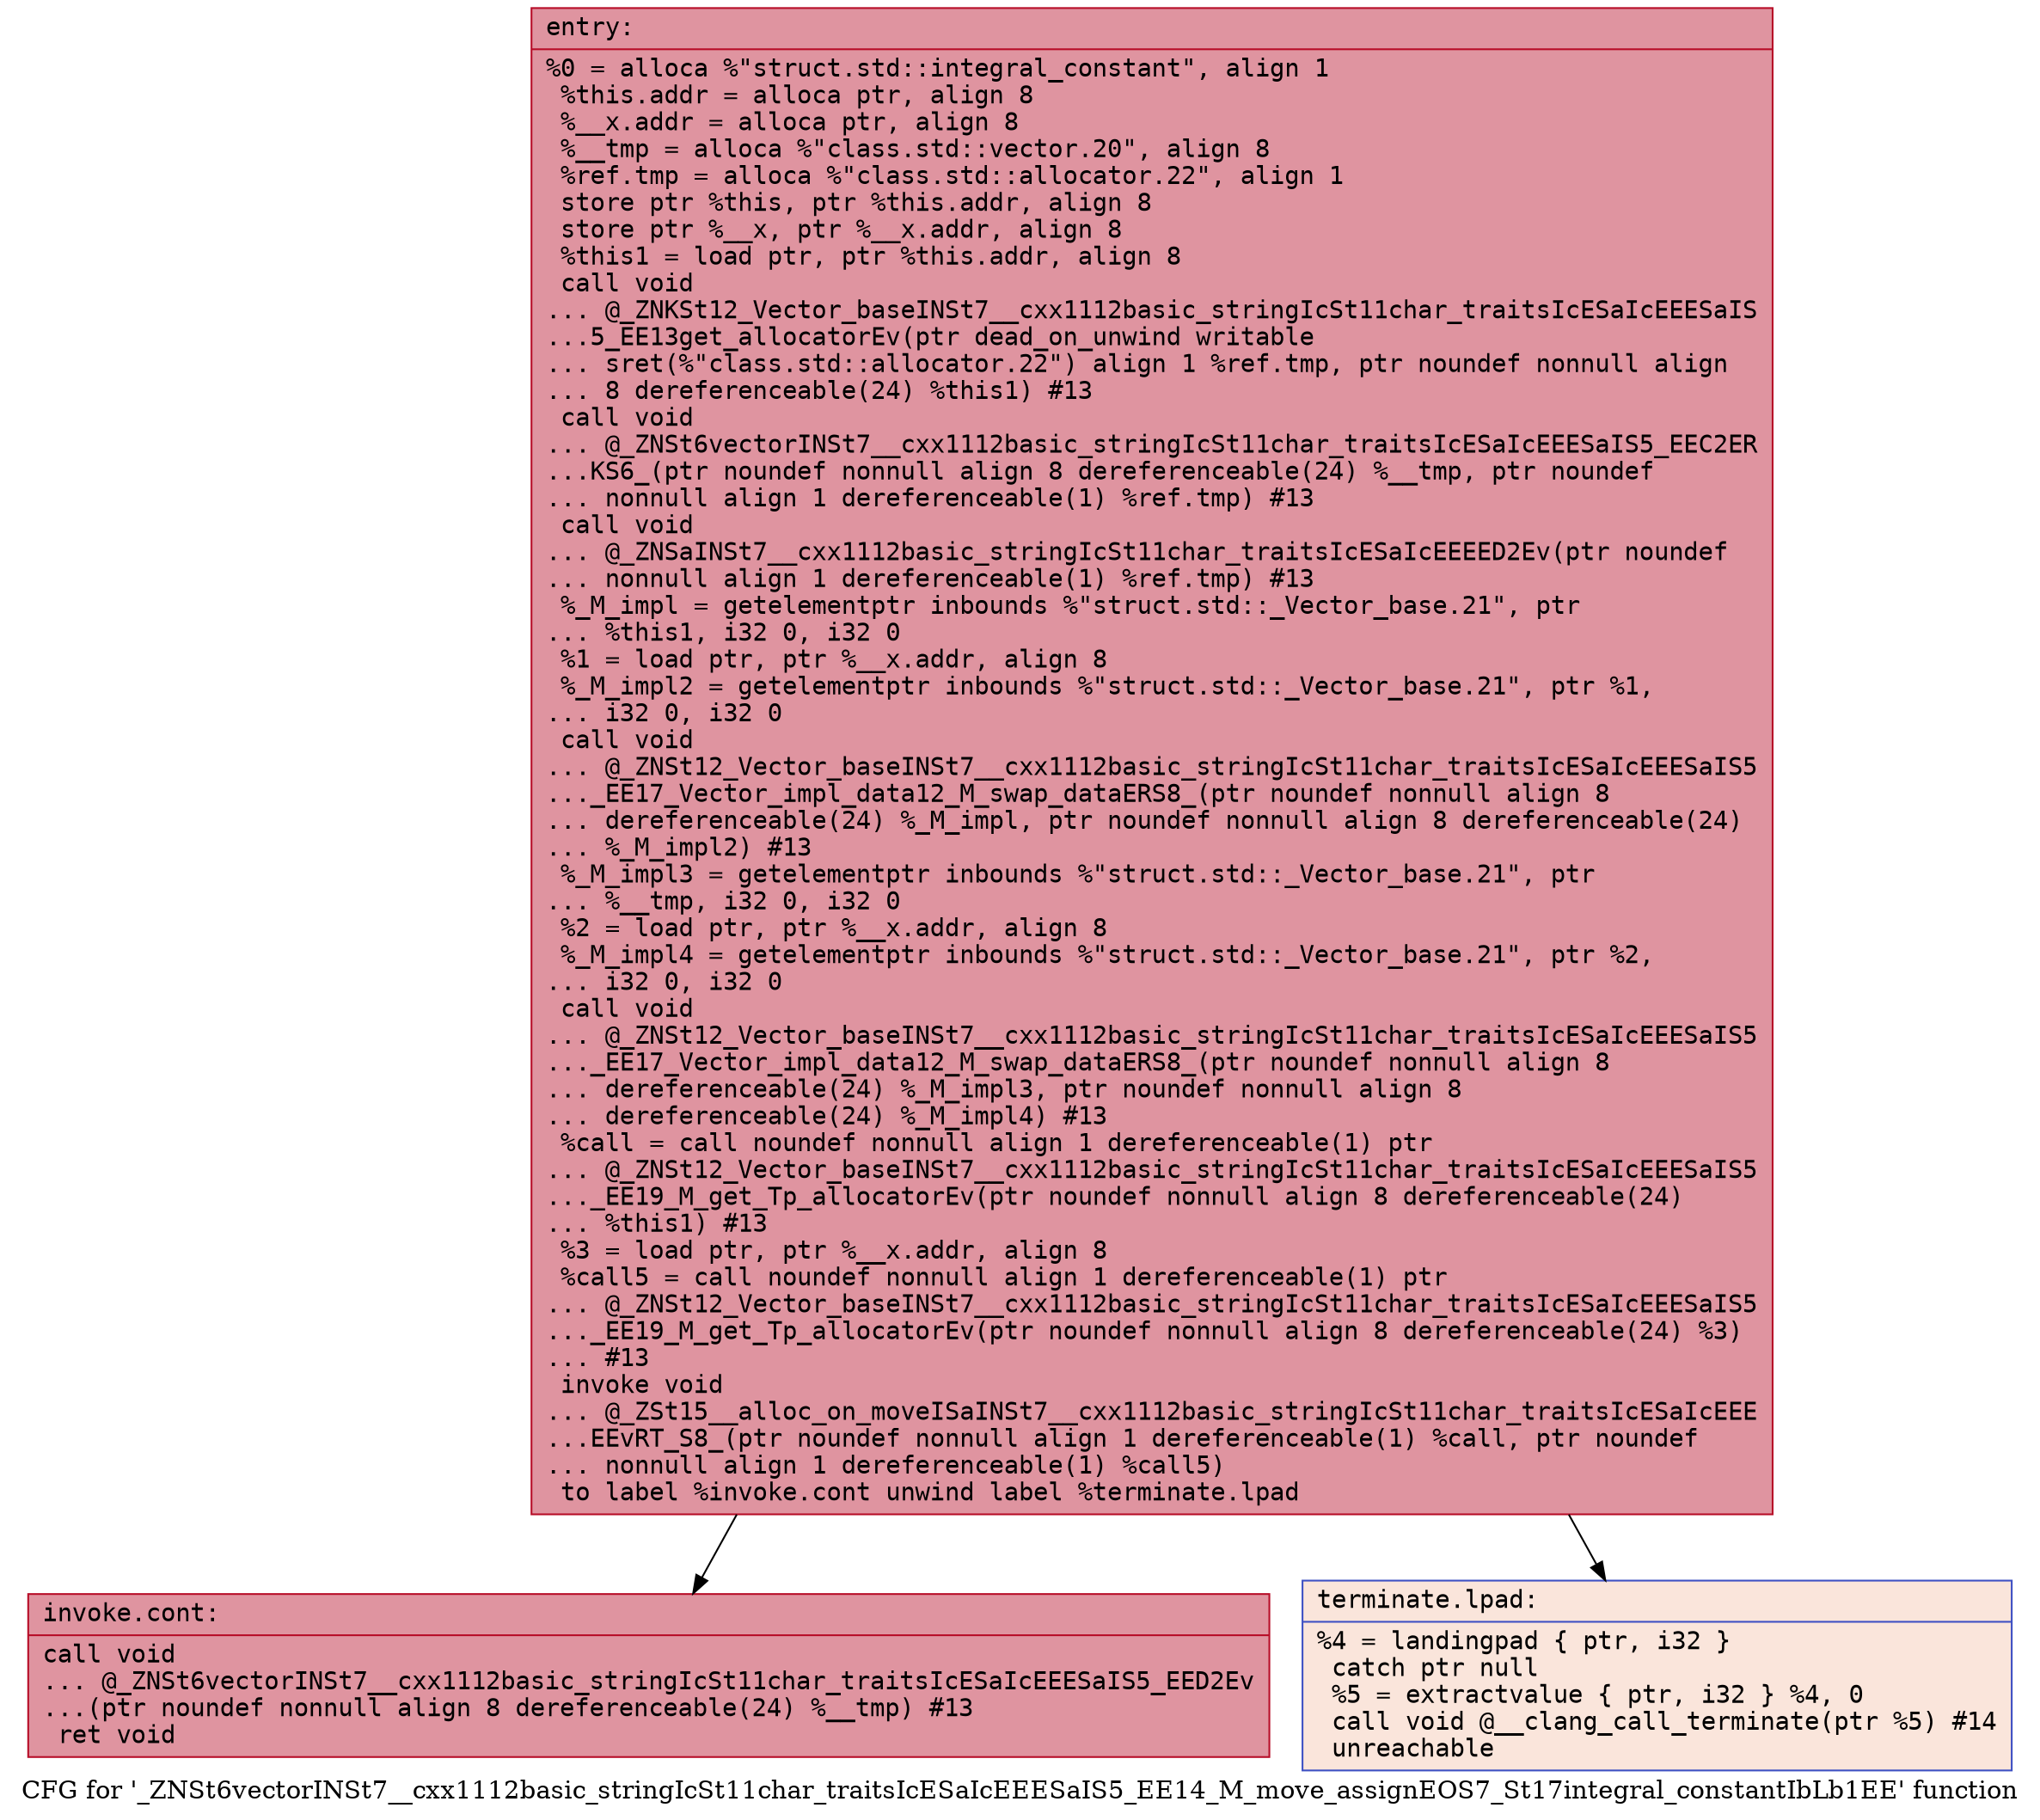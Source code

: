 digraph "CFG for '_ZNSt6vectorINSt7__cxx1112basic_stringIcSt11char_traitsIcESaIcEEESaIS5_EE14_M_move_assignEOS7_St17integral_constantIbLb1EE' function" {
	label="CFG for '_ZNSt6vectorINSt7__cxx1112basic_stringIcSt11char_traitsIcESaIcEEESaIS5_EE14_M_move_assignEOS7_St17integral_constantIbLb1EE' function";

	Node0x55e06940c6c0 [shape=record,color="#b70d28ff", style=filled, fillcolor="#b70d2870" fontname="Courier",label="{entry:\l|  %0 = alloca %\"struct.std::integral_constant\", align 1\l  %this.addr = alloca ptr, align 8\l  %__x.addr = alloca ptr, align 8\l  %__tmp = alloca %\"class.std::vector.20\", align 8\l  %ref.tmp = alloca %\"class.std::allocator.22\", align 1\l  store ptr %this, ptr %this.addr, align 8\l  store ptr %__x, ptr %__x.addr, align 8\l  %this1 = load ptr, ptr %this.addr, align 8\l  call void\l... @_ZNKSt12_Vector_baseINSt7__cxx1112basic_stringIcSt11char_traitsIcESaIcEEESaIS\l...5_EE13get_allocatorEv(ptr dead_on_unwind writable\l... sret(%\"class.std::allocator.22\") align 1 %ref.tmp, ptr noundef nonnull align\l... 8 dereferenceable(24) %this1) #13\l  call void\l... @_ZNSt6vectorINSt7__cxx1112basic_stringIcSt11char_traitsIcESaIcEEESaIS5_EEC2ER\l...KS6_(ptr noundef nonnull align 8 dereferenceable(24) %__tmp, ptr noundef\l... nonnull align 1 dereferenceable(1) %ref.tmp) #13\l  call void\l... @_ZNSaINSt7__cxx1112basic_stringIcSt11char_traitsIcESaIcEEEED2Ev(ptr noundef\l... nonnull align 1 dereferenceable(1) %ref.tmp) #13\l  %_M_impl = getelementptr inbounds %\"struct.std::_Vector_base.21\", ptr\l... %this1, i32 0, i32 0\l  %1 = load ptr, ptr %__x.addr, align 8\l  %_M_impl2 = getelementptr inbounds %\"struct.std::_Vector_base.21\", ptr %1,\l... i32 0, i32 0\l  call void\l... @_ZNSt12_Vector_baseINSt7__cxx1112basic_stringIcSt11char_traitsIcESaIcEEESaIS5\l..._EE17_Vector_impl_data12_M_swap_dataERS8_(ptr noundef nonnull align 8\l... dereferenceable(24) %_M_impl, ptr noundef nonnull align 8 dereferenceable(24)\l... %_M_impl2) #13\l  %_M_impl3 = getelementptr inbounds %\"struct.std::_Vector_base.21\", ptr\l... %__tmp, i32 0, i32 0\l  %2 = load ptr, ptr %__x.addr, align 8\l  %_M_impl4 = getelementptr inbounds %\"struct.std::_Vector_base.21\", ptr %2,\l... i32 0, i32 0\l  call void\l... @_ZNSt12_Vector_baseINSt7__cxx1112basic_stringIcSt11char_traitsIcESaIcEEESaIS5\l..._EE17_Vector_impl_data12_M_swap_dataERS8_(ptr noundef nonnull align 8\l... dereferenceable(24) %_M_impl3, ptr noundef nonnull align 8\l... dereferenceable(24) %_M_impl4) #13\l  %call = call noundef nonnull align 1 dereferenceable(1) ptr\l... @_ZNSt12_Vector_baseINSt7__cxx1112basic_stringIcSt11char_traitsIcESaIcEEESaIS5\l..._EE19_M_get_Tp_allocatorEv(ptr noundef nonnull align 8 dereferenceable(24)\l... %this1) #13\l  %3 = load ptr, ptr %__x.addr, align 8\l  %call5 = call noundef nonnull align 1 dereferenceable(1) ptr\l... @_ZNSt12_Vector_baseINSt7__cxx1112basic_stringIcSt11char_traitsIcESaIcEEESaIS5\l..._EE19_M_get_Tp_allocatorEv(ptr noundef nonnull align 8 dereferenceable(24) %3)\l... #13\l  invoke void\l... @_ZSt15__alloc_on_moveISaINSt7__cxx1112basic_stringIcSt11char_traitsIcESaIcEEE\l...EEvRT_S8_(ptr noundef nonnull align 1 dereferenceable(1) %call, ptr noundef\l... nonnull align 1 dereferenceable(1) %call5)\l          to label %invoke.cont unwind label %terminate.lpad\l}"];
	Node0x55e06940c6c0 -> Node0x55e06940dd80[tooltip="entry -> invoke.cont\nProbability 100.00%" ];
	Node0x55e06940c6c0 -> Node0x55e06940de60[tooltip="entry -> terminate.lpad\nProbability 0.00%" ];
	Node0x55e06940dd80 [shape=record,color="#b70d28ff", style=filled, fillcolor="#b70d2870" fontname="Courier",label="{invoke.cont:\l|  call void\l... @_ZNSt6vectorINSt7__cxx1112basic_stringIcSt11char_traitsIcESaIcEEESaIS5_EED2Ev\l...(ptr noundef nonnull align 8 dereferenceable(24) %__tmp) #13\l  ret void\l}"];
	Node0x55e06940de60 [shape=record,color="#3d50c3ff", style=filled, fillcolor="#f4c5ad70" fontname="Courier",label="{terminate.lpad:\l|  %4 = landingpad \{ ptr, i32 \}\l          catch ptr null\l  %5 = extractvalue \{ ptr, i32 \} %4, 0\l  call void @__clang_call_terminate(ptr %5) #14\l  unreachable\l}"];
}
